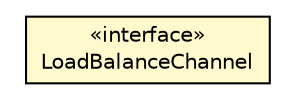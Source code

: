 #!/usr/local/bin/dot
#
# Class diagram 
# Generated by UMLGraph version 5.1 (http://www.umlgraph.org/)
#

digraph G {
	edge [fontname="Helvetica",fontsize=10,labelfontname="Helvetica",labelfontsize=10];
	node [fontname="Helvetica",fontsize=10,shape=plaintext];
	nodesep=0.25;
	ranksep=0.5;
	// pt.ist.fenixframework.backend.infinispan.messaging.LoadBalancePolicy.LoadBalanceChannel
	c62546 [label=<<table title="pt.ist.fenixframework.backend.infinispan.messaging.LoadBalancePolicy.LoadBalanceChannel" border="0" cellborder="1" cellspacing="0" cellpadding="2" port="p" bgcolor="lemonChiffon" href="./LoadBalancePolicy.LoadBalanceChannel.html">
		<tr><td><table border="0" cellspacing="0" cellpadding="1">
<tr><td align="center" balign="center"> &#171;interface&#187; </td></tr>
<tr><td align="center" balign="center"> LoadBalanceChannel </td></tr>
		</table></td></tr>
		</table>>, fontname="Helvetica", fontcolor="black", fontsize=10.0];
}

